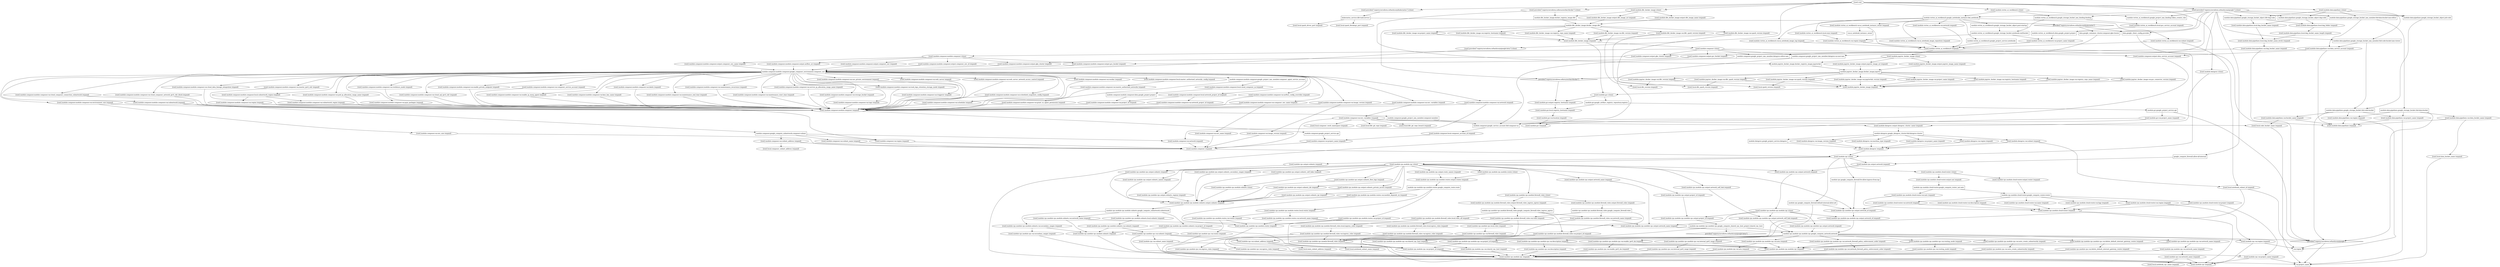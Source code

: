 digraph {
	compound = "true"
	newrank = "true"
	subgraph "root" {
		"[root] data.google_client_config.provider (expand)" [label = "data.google_client_config.provider", shape = "box"]
		"[root] data.google_container_cluster.composer-gke-cluster (expand)" [label = "data.google_container_cluster.composer-gke-cluster", shape = "box"]
		"[root] google_compute_firewall.allow-all-internal (expand)" [label = "google_compute_firewall.allow-all-internal", shape = "box"]
		"[root] kubernetes_service.dbt-task-service (expand)" [label = "kubernetes_service.dbt-task-service", shape = "box"]
		"[root] module.composer.google_compute_subnetwork.composer-subnet (expand)" [label = "module.composer.google_compute_subnetwork.composer-subnet", shape = "box"]
		"[root] module.composer.google_project_iam_member.composer-member (expand)" [label = "module.composer.google_project_iam_member.composer-member", shape = "box"]
		"[root] module.composer.google_project_iam_member.dataproc-editor-iam (expand)" [label = "module.composer.google_project_iam_member.dataproc-editor-iam", shape = "box"]
		"[root] module.composer.google_project_iam_member.dataproc-sa-user-iam (expand)" [label = "module.composer.google_project_iam_member.dataproc-sa-user-iam", shape = "box"]
		"[root] module.composer.google_project_service.api (expand)" [label = "module.composer.google_project_service.api", shape = "box"]
		"[root] module.composer.google_service_account.tbd-composer-sa (expand)" [label = "module.composer.google_service_account.tbd-composer-sa", shape = "box"]
		"[root] module.composer.module.composer.data.google_project.project (expand)" [label = "module.composer.module.composer.data.google_project.project", shape = "box"]
		"[root] module.composer.module.composer.google_composer_environment.composer_env (expand)" [label = "module.composer.module.composer.google_composer_environment.composer_env", shape = "box"]
		"[root] module.composer.module.composer.google_project_iam_member.composer_agent_service_account (expand)" [label = "module.composer.module.composer.google_project_iam_member.composer_agent_service_account", shape = "box"]
		"[root] module.data-pipelines.google_storage_bucket.tbd-code-bucket (expand)" [label = "module.data-pipelines.google_storage_bucket.tbd-code-bucket", shape = "box"]
		"[root] module.data-pipelines.google_storage_bucket.tbd-data-bucket (expand)" [label = "module.data-pipelines.google_storage_bucket.tbd-data-bucket", shape = "box"]
		"[root] module.data-pipelines.google_storage_bucket_iam_member.tbd-code-bucket-iam-viewer (expand)" [label = "module.data-pipelines.google_storage_bucket_iam_member.tbd-code-bucket-iam-viewer", shape = "box"]
		"[root] module.data-pipelines.google_storage_bucket_iam_member.tbd-data-bucket-iam-editor (expand)" [label = "module.data-pipelines.google_storage_bucket_iam_member.tbd-data-bucket-iam-editor", shape = "box"]
		"[root] module.data-pipelines.google_storage_bucket_object.dag-code (expand)" [label = "module.data-pipelines.google_storage_bucket_object.dag-code", shape = "box"]
		"[root] module.data-pipelines.google_storage_bucket_object.dbt-dag-code (expand)" [label = "module.data-pipelines.google_storage_bucket_object.dbt-dag-code", shape = "box"]
		"[root] module.data-pipelines.google_storage_bucket_object.job-code (expand)" [label = "module.data-pipelines.google_storage_bucket_object.job-code", shape = "box"]
		"[root] module.dataproc.google_dataproc_cluster.tbd-dataproc-cluster (expand)" [label = "module.dataproc.google_dataproc_cluster.tbd-dataproc-cluster", shape = "box"]
		"[root] module.dataproc.google_project_service.dataproc (expand)" [label = "module.dataproc.google_project_service.dataproc", shape = "box"]
		"[root] module.dbt_docker_image.docker_image.dbt (expand)" [label = "module.dbt_docker_image.docker_image.dbt", shape = "box"]
		"[root] module.dbt_docker_image.docker_registry_image.dbt (expand)" [label = "module.dbt_docker_image.docker_registry_image.dbt", shape = "box"]
		"[root] module.gcr.google_artifact_registry_repository.registry (expand)" [label = "module.gcr.google_artifact_registry_repository.registry", shape = "box"]
		"[root] module.gcr.google_project_service.api (expand)" [label = "module.gcr.google_project_service.api", shape = "box"]
		"[root] module.jupyter_docker_image.docker_image.jupyter (expand)" [label = "module.jupyter_docker_image.docker_image.jupyter", shape = "box"]
		"[root] module.jupyter_docker_image.docker_registry_image.jupyterlab (expand)" [label = "module.jupyter_docker_image.docker_registry_image.jupyterlab", shape = "box"]
		"[root] module.vertex_ai_workbench.data.google_project.project (expand)" [label = "module.vertex_ai_workbench.data.google_project.project", shape = "box"]
		"[root] module.vertex_ai_workbench.google_notebooks_instance.tbd_notebook (expand)" [label = "module.vertex_ai_workbench.google_notebooks_instance.tbd_notebook", shape = "box"]
		"[root] module.vertex_ai_workbench.google_project_iam_binding.token_creator_role (expand)" [label = "module.vertex_ai_workbench.google_project_iam_binding.token_creator_role", shape = "box"]
		"[root] module.vertex_ai_workbench.google_project_service.notebooks (expand)" [label = "module.vertex_ai_workbench.google_project_service.notebooks", shape = "box"]
		"[root] module.vertex_ai_workbench.google_storage_bucket.notebook-conf-bucket (expand)" [label = "module.vertex_ai_workbench.google_storage_bucket.notebook-conf-bucket", shape = "box"]
		"[root] module.vertex_ai_workbench.google_storage_bucket_iam_binding.binding (expand)" [label = "module.vertex_ai_workbench.google_storage_bucket_iam_binding.binding", shape = "box"]
		"[root] module.vertex_ai_workbench.google_storage_bucket_object.post-startup (expand)" [label = "module.vertex_ai_workbench.google_storage_bucket_object.post-startup", shape = "box"]
		"[root] module.vpc.google_compute_firewall.default-internal-allow-all (expand)" [label = "module.vpc.google_compute_firewall.default-internal-allow-all", shape = "box"]
		"[root] module.vpc.google_compute_firewall.fw-allow-ingress-from-iap (expand)" [label = "module.vpc.google_compute_firewall.fw-allow-ingress-from-iap", shape = "box"]
		"[root] module.vpc.module.cloud-router.google_compute_router.router (expand)" [label = "module.vpc.module.cloud-router.google_compute_router.router", shape = "box"]
		"[root] module.vpc.module.cloud-router.google_compute_router_nat.nats (expand)" [label = "module.vpc.module.cloud-router.google_compute_router_nat.nats", shape = "box"]
		"[root] module.vpc.module.vpc.module.firewall_rules.google_compute_firewall.rules (expand)" [label = "module.vpc.module.vpc.module.firewall_rules.google_compute_firewall.rules", shape = "box"]
		"[root] module.vpc.module.vpc.module.firewall_rules.google_compute_firewall.rules_ingress_egress (expand)" [label = "module.vpc.module.vpc.module.firewall_rules.google_compute_firewall.rules_ingress_egress", shape = "box"]
		"[root] module.vpc.module.vpc.module.routes.google_compute_route.route (expand)" [label = "module.vpc.module.vpc.module.routes.google_compute_route.route", shape = "box"]
		"[root] module.vpc.module.vpc.module.subnets.google_compute_subnetwork.subnetwork (expand)" [label = "module.vpc.module.vpc.module.subnets.google_compute_subnetwork.subnetwork", shape = "box"]
		"[root] module.vpc.module.vpc.module.vpc.google_compute_network.network (expand)" [label = "module.vpc.module.vpc.module.vpc.google_compute_network.network", shape = "box"]
		"[root] module.vpc.module.vpc.module.vpc.google_compute_shared_vpc_host_project.shared_vpc_host (expand)" [label = "module.vpc.module.vpc.module.vpc.google_compute_shared_vpc_host_project.shared_vpc_host", shape = "box"]
		"[root] provider[\"registry.terraform.io/hashicorp/google-beta\"]" [label = "provider[\"registry.terraform.io/hashicorp/google-beta\"]", shape = "diamond"]
		"[root] provider[\"registry.terraform.io/hashicorp/google\"]" [label = "provider[\"registry.terraform.io/hashicorp/google\"]", shape = "diamond"]
		"[root] provider[\"registry.terraform.io/hashicorp/kubernetes\"]" [label = "provider[\"registry.terraform.io/hashicorp/kubernetes\"]", shape = "diamond"]
		"[root] provider[\"registry.terraform.io/kreuzwerker/docker\"]" [label = "provider[\"registry.terraform.io/kreuzwerker/docker\"]", shape = "diamond"]
		"[root] var.ai_notebook_instance_owner" [label = "var.ai_notebook_instance_owner", shape = "note"]
		"[root] var.project_name" [label = "var.project_name", shape = "note"]
		"[root] var.region" [label = "var.region", shape = "note"]
		"[root] data.google_client_config.provider (expand)" -> "[root] provider[\"registry.terraform.io/hashicorp/google\"]"
		"[root] data.google_container_cluster.composer-gke-cluster (expand)" -> "[root] module.composer.output.gke_cluster (expand)"
		"[root] google_compute_firewall.allow-all-internal (expand)" -> "[root] module.vpc.output.network (expand)"
		"[root] kubernetes_service.dbt-task-service (expand)" -> "[root] local.spark_blockmgr_port (expand)"
		"[root] kubernetes_service.dbt-task-service (expand)" -> "[root] local.spark_driver_port (expand)"
		"[root] kubernetes_service.dbt-task-service (expand)" -> "[root] provider[\"registry.terraform.io/hashicorp/kubernetes\"]"
		"[root] local.code_bucket_name (expand)" -> "[root] var.project_name"
		"[root] local.data_bucket_name (expand)" -> "[root] var.project_name"
		"[root] local.notebook_subnet_id (expand)" -> "[root] local.notebook_subnet_name (expand)"
		"[root] local.notebook_subnet_id (expand)" -> "[root] var.region"
		"[root] module.composer (close)" -> "[root] module.composer.google_project_iam_member.dataproc-editor-iam (expand)"
		"[root] module.composer (close)" -> "[root] module.composer.google_project_iam_member.dataproc-sa-user-iam (expand)"
		"[root] module.composer (close)" -> "[root] module.composer.module.composer (close)"
		"[root] module.composer (close)" -> "[root] module.composer.output.data_service_account (expand)"
		"[root] module.composer (close)" -> "[root] module.composer.output.gcs_bucket (expand)"
		"[root] module.composer (close)" -> "[root] module.composer.output.gke_cluster (expand)"
		"[root] module.composer (expand)" -> "[root] module.vpc (close)"
		"[root] module.composer.google_compute_subnetwork.composer-subnet (expand)" -> "[root] module.composer.var.network (expand)"
		"[root] module.composer.google_compute_subnetwork.composer-subnet (expand)" -> "[root] module.composer.var.region (expand)"
		"[root] module.composer.google_compute_subnetwork.composer-subnet (expand)" -> "[root] module.composer.var.subnet_address (expand)"
		"[root] module.composer.google_compute_subnetwork.composer-subnet (expand)" -> "[root] module.composer.var.subnet_name (expand)"
		"[root] module.composer.google_project_iam_member.composer-member (expand)" -> "[root] module.composer.google_service_account.tbd-composer-sa (expand)"
		"[root] module.composer.google_project_iam_member.dataproc-editor-iam (expand)" -> "[root] module.composer.google_service_account.tbd-composer-sa (expand)"
		"[root] module.composer.google_project_iam_member.dataproc-sa-user-iam (expand)" -> "[root] module.composer.google_service_account.tbd-composer-sa (expand)"
		"[root] module.composer.google_project_service.api (expand)" -> "[root] module.composer.var.project_name (expand)"
		"[root] module.composer.google_service_account.tbd-composer-sa (expand)" -> "[root] module.composer.local.composer_account_id (expand)"
		"[root] module.composer.local.composer_account_id (expand)" -> "[root] module.composer.var.project_name (expand)"
		"[root] module.composer.module.composer (close)" -> "[root] module.composer.module.composer.output.airflow_uri (expand)"
		"[root] module.composer.module.composer (close)" -> "[root] module.composer.module.composer.output.composer_env (expand)"
		"[root] module.composer.module.composer (close)" -> "[root] module.composer.module.composer.output.composer_env_id (expand)"
		"[root] module.composer.module.composer (close)" -> "[root] module.composer.module.composer.output.composer_env_name (expand)"
		"[root] module.composer.module.composer (close)" -> "[root] module.composer.module.composer.output.gcs_bucket (expand)"
		"[root] module.composer.module.composer (close)" -> "[root] module.composer.module.composer.output.gke_cluster (expand)"
		"[root] module.composer.module.composer (expand)" -> "[root] module.composer.google_project_iam_member.composer-member (expand)"
		"[root] module.composer.module.composer (expand)" -> "[root] module.composer.google_project_service.api (expand)"
		"[root] module.composer.module.composer.data.google_project.project (expand)" -> "[root] module.composer.module.composer.var.project_id (expand)"
		"[root] module.composer.module.composer.google_composer_environment.composer_env (expand)" -> "[root] module.composer.module.composer.google_project_iam_member.composer_agent_service_account (expand)"
		"[root] module.composer.module.composer.google_composer_environment.composer_env (expand)" -> "[root] module.composer.module.composer.local.master_authorized_networks_config (expand)"
		"[root] module.composer.module.composer.google_composer_environment.composer_env (expand)" -> "[root] module.composer.module.composer.local.network_project_id (expand)"
		"[root] module.composer.module.composer.google_composer_environment.composer_env (expand)" -> "[root] module.composer.module.composer.local.subnetwork_region (expand)"
		"[root] module.composer.module.composer.google_composer_environment.composer_env (expand)" -> "[root] module.composer.module.composer.var.airflow_config_overrides (expand)"
		"[root] module.composer.module.composer.google_composer_environment.composer_env (expand)" -> "[root] module.composer.module.composer.var.cloud_composer_connection_subnetwork (expand)"
		"[root] module.composer.module.composer.google_composer_environment.composer_env (expand)" -> "[root] module.composer.module.composer.var.cloud_composer_network_ipv4_cidr_block (expand)"
		"[root] module.composer.module.composer.google_composer_environment.composer_env (expand)" -> "[root] module.composer.module.composer.var.cloud_data_lineage_integration (expand)"
		"[root] module.composer.module.composer.google_composer_environment.composer_env (expand)" -> "[root] module.composer.module.composer.var.cloud_sql_ipv4_cidr (expand)"
		"[root] module.composer.module.composer.google_composer_environment.composer_env (expand)" -> "[root] module.composer.module.composer.var.composer_env_name (expand)"
		"[root] module.composer.module.composer.google_composer_environment.composer_env (expand)" -> "[root] module.composer.module.composer.var.composer_service_account (expand)"
		"[root] module.composer.module.composer.google_composer_environment.composer_env (expand)" -> "[root] module.composer.module.composer.var.enable_ip_masq_agent (expand)"
		"[root] module.composer.module.composer.google_composer_environment.composer_env (expand)" -> "[root] module.composer.module.composer.var.enable_private_endpoint (expand)"
		"[root] module.composer.module.composer.google_composer_environment.composer_env (expand)" -> "[root] module.composer.module.composer.var.env_variables (expand)"
		"[root] module.composer.module.composer.google_composer_environment.composer_env (expand)" -> "[root] module.composer.module.composer.var.environment_size (expand)"
		"[root] module.composer.module.composer.google_composer_environment.composer_env (expand)" -> "[root] module.composer.module.composer.var.image_version (expand)"
		"[root] module.composer.module.composer.google_composer_environment.composer_env (expand)" -> "[root] module.composer.module.composer.var.kms_key_name (expand)"
		"[root] module.composer.module.composer.google_composer_environment.composer_env (expand)" -> "[root] module.composer.module.composer.var.labels (expand)"
		"[root] module.composer.module.composer.google_composer_environment.composer_env (expand)" -> "[root] module.composer.module.composer.var.maintenance_end_time (expand)"
		"[root] module.composer.module.composer.google_composer_environment.composer_env (expand)" -> "[root] module.composer.module.composer.var.maintenance_recurrence (expand)"
		"[root] module.composer.module.composer.google_composer_environment.composer_env (expand)" -> "[root] module.composer.module.composer.var.maintenance_start_time (expand)"
		"[root] module.composer.module.composer.google_composer_environment.composer_env (expand)" -> "[root] module.composer.module.composer.var.master_ipv4_cidr (expand)"
		"[root] module.composer.module.composer.google_composer_environment.composer_env (expand)" -> "[root] module.composer.module.composer.var.network (expand)"
		"[root] module.composer.module.composer.google_composer_environment.composer_env (expand)" -> "[root] module.composer.module.composer.var.pod_ip_allocation_range_name (expand)"
		"[root] module.composer.module.composer.google_composer_environment.composer_env (expand)" -> "[root] module.composer.module.composer.var.pypi_packages (expand)"
		"[root] module.composer.module.composer.google_composer_environment.composer_env (expand)" -> "[root] module.composer.module.composer.var.resilience_mode (expand)"
		"[root] module.composer.module.composer.google_composer_environment.composer_env (expand)" -> "[root] module.composer.module.composer.var.scheduled_snapshots_config (expand)"
		"[root] module.composer.module.composer.google_composer_environment.composer_env (expand)" -> "[root] module.composer.module.composer.var.scheduler (expand)"
		"[root] module.composer.module.composer.google_composer_environment.composer_env (expand)" -> "[root] module.composer.module.composer.var.service_ip_allocation_range_name (expand)"
		"[root] module.composer.module.composer.google_composer_environment.composer_env (expand)" -> "[root] module.composer.module.composer.var.storage_bucket (expand)"
		"[root] module.composer.module.composer.google_composer_environment.composer_env (expand)" -> "[root] module.composer.module.composer.var.subnetwork (expand)"
		"[root] module.composer.module.composer.google_composer_environment.composer_env (expand)" -> "[root] module.composer.module.composer.var.tags (expand)"
		"[root] module.composer.module.composer.google_composer_environment.composer_env (expand)" -> "[root] module.composer.module.composer.var.task_logs_retention_storage_mode (expand)"
		"[root] module.composer.module.composer.google_composer_environment.composer_env (expand)" -> "[root] module.composer.module.composer.var.triggerer (expand)"
		"[root] module.composer.module.composer.google_composer_environment.composer_env (expand)" -> "[root] module.composer.module.composer.var.use_private_environment (expand)"
		"[root] module.composer.module.composer.google_composer_environment.composer_env (expand)" -> "[root] module.composer.module.composer.var.web_server (expand)"
		"[root] module.composer.module.composer.google_composer_environment.composer_env (expand)" -> "[root] module.composer.module.composer.var.web_server_network_access_control (expand)"
		"[root] module.composer.module.composer.google_composer_environment.composer_env (expand)" -> "[root] module.composer.module.composer.var.worker (expand)"
		"[root] module.composer.module.composer.google_project_iam_member.composer_agent_service_account (expand)" -> "[root] module.composer.module.composer.local.cloud_composer_sa (expand)"
		"[root] module.composer.module.composer.google_project_iam_member.composer_agent_service_account (expand)" -> "[root] module.composer.module.composer.var.grant_sa_agent_permission (expand)"
		"[root] module.composer.module.composer.local.cloud_composer_sa (expand)" -> "[root] module.composer.module.composer.data.google_project.project (expand)"
		"[root] module.composer.module.composer.local.master_authorized_networks_config (expand)" -> "[root] module.composer.module.composer.var.master_authorized_networks (expand)"
		"[root] module.composer.module.composer.local.network_project_id (expand)" -> "[root] module.composer.module.composer.var.network_project_id (expand)"
		"[root] module.composer.module.composer.local.network_project_id (expand)" -> "[root] module.composer.module.composer.var.project_id (expand)"
		"[root] module.composer.module.composer.local.subnetwork_region (expand)" -> "[root] module.composer.module.composer.var.region (expand)"
		"[root] module.composer.module.composer.local.subnetwork_region (expand)" -> "[root] module.composer.module.composer.var.subnetwork_region (expand)"
		"[root] module.composer.module.composer.output.airflow_uri (expand)" -> "[root] module.composer.module.composer.google_composer_environment.composer_env (expand)"
		"[root] module.composer.module.composer.output.composer_env (expand)" -> "[root] module.composer.module.composer.google_composer_environment.composer_env (expand)"
		"[root] module.composer.module.composer.output.composer_env_id (expand)" -> "[root] module.composer.module.composer.google_composer_environment.composer_env (expand)"
		"[root] module.composer.module.composer.output.composer_env_name (expand)" -> "[root] module.composer.module.composer.google_composer_environment.composer_env (expand)"
		"[root] module.composer.module.composer.output.gcs_bucket (expand)" -> "[root] module.composer.module.composer.google_composer_environment.composer_env (expand)"
		"[root] module.composer.module.composer.output.gke_cluster (expand)" -> "[root] module.composer.module.composer.google_composer_environment.composer_env (expand)"
		"[root] module.composer.module.composer.var.airflow_config_overrides (expand)" -> "[root] module.composer.module.composer (expand)"
		"[root] module.composer.module.composer.var.cloud_composer_connection_subnetwork (expand)" -> "[root] module.composer.module.composer (expand)"
		"[root] module.composer.module.composer.var.cloud_composer_network_ipv4_cidr_block (expand)" -> "[root] module.composer.module.composer (expand)"
		"[root] module.composer.module.composer.var.cloud_data_lineage_integration (expand)" -> "[root] module.composer.module.composer (expand)"
		"[root] module.composer.module.composer.var.cloud_sql_ipv4_cidr (expand)" -> "[root] module.composer.module.composer (expand)"
		"[root] module.composer.module.composer.var.composer_env_name (expand)" -> "[root] module.composer.module.composer (expand)"
		"[root] module.composer.module.composer.var.composer_env_name (expand)" -> "[root] module.composer.var.env_name (expand)"
		"[root] module.composer.module.composer.var.composer_service_account (expand)" -> "[root] module.composer.module.composer (expand)"
		"[root] module.composer.module.composer.var.enable_ip_masq_agent (expand)" -> "[root] module.composer.module.composer (expand)"
		"[root] module.composer.module.composer.var.enable_private_endpoint (expand)" -> "[root] module.composer.module.composer (expand)"
		"[root] module.composer.module.composer.var.env_variables (expand)" -> "[root] module.composer.module.composer (expand)"
		"[root] module.composer.module.composer.var.env_variables (expand)" -> "[root] module.composer.var.env_variables (expand)"
		"[root] module.composer.module.composer.var.environment_size (expand)" -> "[root] module.composer.module.composer (expand)"
		"[root] module.composer.module.composer.var.environment_size (expand)" -> "[root] module.composer.var.env_size (expand)"
		"[root] module.composer.module.composer.var.grant_sa_agent_permission (expand)" -> "[root] module.composer.module.composer (expand)"
		"[root] module.composer.module.composer.var.image_version (expand)" -> "[root] module.composer.module.composer (expand)"
		"[root] module.composer.module.composer.var.image_version (expand)" -> "[root] module.composer.var.image_version (expand)"
		"[root] module.composer.module.composer.var.kms_key_name (expand)" -> "[root] module.composer.module.composer (expand)"
		"[root] module.composer.module.composer.var.labels (expand)" -> "[root] module.composer.module.composer (expand)"
		"[root] module.composer.module.composer.var.maintenance_end_time (expand)" -> "[root] module.composer.module.composer (expand)"
		"[root] module.composer.module.composer.var.maintenance_recurrence (expand)" -> "[root] module.composer.module.composer (expand)"
		"[root] module.composer.module.composer.var.maintenance_start_time (expand)" -> "[root] module.composer.module.composer (expand)"
		"[root] module.composer.module.composer.var.master_authorized_networks (expand)" -> "[root] module.composer.module.composer (expand)"
		"[root] module.composer.module.composer.var.master_ipv4_cidr (expand)" -> "[root] module.composer.module.composer (expand)"
		"[root] module.composer.module.composer.var.network (expand)" -> "[root] module.composer.module.composer (expand)"
		"[root] module.composer.module.composer.var.network (expand)" -> "[root] module.composer.var.network (expand)"
		"[root] module.composer.module.composer.var.network_project_id (expand)" -> "[root] module.composer.module.composer (expand)"
		"[root] module.composer.module.composer.var.pod_ip_allocation_range_name (expand)" -> "[root] module.composer.module.composer (expand)"
		"[root] module.composer.module.composer.var.project_id (expand)" -> "[root] module.composer.module.composer (expand)"
		"[root] module.composer.module.composer.var.pypi_packages (expand)" -> "[root] module.composer.module.composer (expand)"
		"[root] module.composer.module.composer.var.region (expand)" -> "[root] module.composer.module.composer (expand)"
		"[root] module.composer.module.composer.var.region (expand)" -> "[root] module.composer.var.region (expand)"
		"[root] module.composer.module.composer.var.resilience_mode (expand)" -> "[root] module.composer.module.composer (expand)"
		"[root] module.composer.module.composer.var.scheduled_snapshots_config (expand)" -> "[root] module.composer.module.composer (expand)"
		"[root] module.composer.module.composer.var.scheduler (expand)" -> "[root] module.composer.module.composer (expand)"
		"[root] module.composer.module.composer.var.service_ip_allocation_range_name (expand)" -> "[root] module.composer.module.composer (expand)"
		"[root] module.composer.module.composer.var.storage_bucket (expand)" -> "[root] module.composer.module.composer (expand)"
		"[root] module.composer.module.composer.var.subnetwork (expand)" -> "[root] module.composer.google_compute_subnetwork.composer-subnet (expand)"
		"[root] module.composer.module.composer.var.subnetwork (expand)" -> "[root] module.composer.module.composer (expand)"
		"[root] module.composer.module.composer.var.subnetwork_region (expand)" -> "[root] module.composer.module.composer (expand)"
		"[root] module.composer.module.composer.var.tags (expand)" -> "[root] module.composer.module.composer (expand)"
		"[root] module.composer.module.composer.var.task_logs_retention_storage_mode (expand)" -> "[root] module.composer.module.composer (expand)"
		"[root] module.composer.module.composer.var.triggerer (expand)" -> "[root] module.composer.module.composer (expand)"
		"[root] module.composer.module.composer.var.use_private_environment (expand)" -> "[root] module.composer.module.composer (expand)"
		"[root] module.composer.module.composer.var.web_server (expand)" -> "[root] module.composer.module.composer (expand)"
		"[root] module.composer.module.composer.var.web_server_network_access_control (expand)" -> "[root] module.composer.module.composer (expand)"
		"[root] module.composer.module.composer.var.worker (expand)" -> "[root] module.composer.module.composer (expand)"
		"[root] module.composer.output.data_service_account (expand)" -> "[root] module.composer.google_service_account.tbd-composer-sa (expand)"
		"[root] module.composer.output.gcs_bucket (expand)" -> "[root] module.composer.module.composer.output.gcs_bucket (expand)"
		"[root] module.composer.output.gke_cluster (expand)" -> "[root] module.composer.module.composer.output.gke_cluster (expand)"
		"[root] module.composer.var.env_name (expand)" -> "[root] module.composer (expand)"
		"[root] module.composer.var.env_size (expand)" -> "[root] module.composer (expand)"
		"[root] module.composer.var.env_variables (expand)" -> "[root] local.code_bucket_name (expand)"
		"[root] module.composer.var.env_variables (expand)" -> "[root] local.composer_work_namespace (expand)"
		"[root] module.composer.var.env_variables (expand)" -> "[root] local.dbt_git_repo (expand)"
		"[root] module.composer.var.env_variables (expand)" -> "[root] local.dbt_git_repo_branch (expand)"
		"[root] module.composer.var.env_variables (expand)" -> "[root] module.composer (expand)"
		"[root] module.composer.var.env_variables (expand)" -> "[root] module.dataproc.output.dataproc_cluster_name (expand)"
		"[root] module.composer.var.image_version (expand)" -> "[root] module.composer (expand)"
		"[root] module.composer.var.network (expand)" -> "[root] module.composer (expand)"
		"[root] module.composer.var.project_name (expand)" -> "[root] module.composer (expand)"
		"[root] module.composer.var.region (expand)" -> "[root] module.composer (expand)"
		"[root] module.composer.var.subnet_address (expand)" -> "[root] local.composer_subnet_address (expand)"
		"[root] module.composer.var.subnet_address (expand)" -> "[root] module.composer (expand)"
		"[root] module.composer.var.subnet_name (expand)" -> "[root] module.composer (expand)"
		"[root] module.data-pipelines (close)" -> "[root] module.data-pipelines.google_storage_bucket_iam_member.tbd-code-bucket-iam-viewer (expand)"
		"[root] module.data-pipelines (close)" -> "[root] module.data-pipelines.google_storage_bucket_iam_member.tbd-data-bucket-iam-editor (expand)"
		"[root] module.data-pipelines (close)" -> "[root] module.data-pipelines.google_storage_bucket_object.dag-code (expand)"
		"[root] module.data-pipelines (close)" -> "[root] module.data-pipelines.google_storage_bucket_object.dbt-dag-code (expand)"
		"[root] module.data-pipelines (close)" -> "[root] module.data-pipelines.google_storage_bucket_object.job-code (expand)"
		"[root] module.data-pipelines.google_storage_bucket.tbd-code-bucket (expand)" -> "[root] module.data-pipelines.var.bucket_name (expand)"
		"[root] module.data-pipelines.google_storage_bucket.tbd-code-bucket (expand)" -> "[root] module.data-pipelines.var.project_name (expand)"
		"[root] module.data-pipelines.google_storage_bucket.tbd-code-bucket (expand)" -> "[root] module.data-pipelines.var.region (expand)"
		"[root] module.data-pipelines.google_storage_bucket.tbd-code-bucket (expand)" -> "[root] provider[\"registry.terraform.io/hashicorp/google\"]"
		"[root] module.data-pipelines.google_storage_bucket.tbd-data-bucket (expand)" -> "[root] module.data-pipelines.var.data_bucket_name (expand)"
		"[root] module.data-pipelines.google_storage_bucket.tbd-data-bucket (expand)" -> "[root] module.data-pipelines.var.project_name (expand)"
		"[root] module.data-pipelines.google_storage_bucket.tbd-data-bucket (expand)" -> "[root] module.data-pipelines.var.region (expand)"
		"[root] module.data-pipelines.google_storage_bucket.tbd-data-bucket (expand)" -> "[root] provider[\"registry.terraform.io/hashicorp/google\"]"
		"[root] module.data-pipelines.google_storage_bucket_iam_member.tbd-code-bucket-iam-viewer (expand)" -> "[root] module.data-pipelines.google_storage_bucket.tbd-code-bucket (expand)"
		"[root] module.data-pipelines.google_storage_bucket_iam_member.tbd-code-bucket-iam-viewer (expand)" -> "[root] module.data-pipelines.var.data_service_account (expand)"
		"[root] module.data-pipelines.google_storage_bucket_iam_member.tbd-data-bucket-iam-editor (expand)" -> "[root] module.data-pipelines.google_storage_bucket.tbd-data-bucket (expand)"
		"[root] module.data-pipelines.google_storage_bucket_iam_member.tbd-data-bucket-iam-editor (expand)" -> "[root] module.data-pipelines.var.data_service_account (expand)"
		"[root] module.data-pipelines.google_storage_bucket_object.dag-code (expand)" -> "[root] module.data-pipelines.local.dag_bucket_name (expand)"
		"[root] module.data-pipelines.google_storage_bucket_object.dag-code (expand)" -> "[root] module.data-pipelines.local.dag_folder (expand)"
		"[root] module.data-pipelines.google_storage_bucket_object.dbt-dag-code (expand)" -> "[root] module.data-pipelines.local.dag_bucket_name (expand)"
		"[root] module.data-pipelines.google_storage_bucket_object.dbt-dag-code (expand)" -> "[root] module.data-pipelines.local.dag_folder (expand)"
		"[root] module.data-pipelines.google_storage_bucket_object.job-code (expand)" -> "[root] module.data-pipelines.google_storage_bucket.tbd-code-bucket (expand)"
		"[root] module.data-pipelines.local.dag_bucket_name (expand)" -> "[root] module.data-pipelines.local.dag_bucket_name_levels (expand)"
		"[root] module.data-pipelines.local.dag_bucket_name_length (expand)" -> "[root] module.data-pipelines.local.dag_bucket_name_levels (expand)"
		"[root] module.data-pipelines.local.dag_bucket_name_levels (expand)" -> "[root] module.data-pipelines.var.dag_bucket_name (expand)"
		"[root] module.data-pipelines.local.dag_folder (expand)" -> "[root] module.data-pipelines.local.dag_bucket_name_length (expand)"
		"[root] module.data-pipelines.var.bucket_name (expand)" -> "[root] local.code_bucket_name (expand)"
		"[root] module.data-pipelines.var.bucket_name (expand)" -> "[root] module.data-pipelines (expand)"
		"[root] module.data-pipelines.var.dag_bucket_name (expand)" -> "[root] module.composer.output.gcs_bucket (expand)"
		"[root] module.data-pipelines.var.dag_bucket_name (expand)" -> "[root] module.data-pipelines (expand)"
		"[root] module.data-pipelines.var.data_bucket_name (expand)" -> "[root] local.data_bucket_name (expand)"
		"[root] module.data-pipelines.var.data_bucket_name (expand)" -> "[root] module.data-pipelines (expand)"
		"[root] module.data-pipelines.var.data_service_account (expand)" -> "[root] module.composer.output.data_service_account (expand)"
		"[root] module.data-pipelines.var.data_service_account (expand)" -> "[root] module.data-pipelines (expand)"
		"[root] module.data-pipelines.var.project_name (expand)" -> "[root] module.data-pipelines (expand)"
		"[root] module.data-pipelines.var.project_name (expand)" -> "[root] var.project_name"
		"[root] module.data-pipelines.var.region (expand)" -> "[root] module.data-pipelines (expand)"
		"[root] module.data-pipelines.var.region (expand)" -> "[root] var.region"
		"[root] module.dataproc (close)" -> "[root] module.dataproc.output.dataproc_cluster_name (expand)"
		"[root] module.dataproc (expand)" -> "[root] module.vpc (close)"
		"[root] module.dataproc.google_dataproc_cluster.tbd-dataproc-cluster (expand)" -> "[root] module.dataproc.google_project_service.dataproc (expand)"
		"[root] module.dataproc.google_dataproc_cluster.tbd-dataproc-cluster (expand)" -> "[root] module.dataproc.var.image_version (expand)"
		"[root] module.dataproc.google_dataproc_cluster.tbd-dataproc-cluster (expand)" -> "[root] module.dataproc.var.machine_type (expand)"
		"[root] module.dataproc.google_dataproc_cluster.tbd-dataproc-cluster (expand)" -> "[root] module.dataproc.var.project_name (expand)"
		"[root] module.dataproc.google_dataproc_cluster.tbd-dataproc-cluster (expand)" -> "[root] module.dataproc.var.region (expand)"
		"[root] module.dataproc.google_dataproc_cluster.tbd-dataproc-cluster (expand)" -> "[root] module.dataproc.var.subnet (expand)"
		"[root] module.dataproc.google_project_service.dataproc (expand)" -> "[root] module.dataproc (expand)"
		"[root] module.dataproc.output.dataproc_cluster_name (expand)" -> "[root] module.dataproc.google_dataproc_cluster.tbd-dataproc-cluster (expand)"
		"[root] module.dataproc.var.image_version (expand)" -> "[root] module.dataproc (expand)"
		"[root] module.dataproc.var.machine_type (expand)" -> "[root] module.dataproc (expand)"
		"[root] module.dataproc.var.project_name (expand)" -> "[root] module.dataproc (expand)"
		"[root] module.dataproc.var.region (expand)" -> "[root] module.dataproc (expand)"
		"[root] module.dataproc.var.subnet (expand)" -> "[root] local.notebook_subnet_id (expand)"
		"[root] module.dataproc.var.subnet (expand)" -> "[root] module.dataproc (expand)"
		"[root] module.dbt_docker_image (close)" -> "[root] module.dbt_docker_image.docker_registry_image.dbt (expand)"
		"[root] module.dbt_docker_image (close)" -> "[root] module.dbt_docker_image.output.dbt_image_name (expand)"
		"[root] module.dbt_docker_image (close)" -> "[root] module.dbt_docker_image.output.dbt_image_uri (expand)"
		"[root] module.dbt_docker_image (expand)" -> "[root] module.composer (close)"
		"[root] module.dbt_docker_image (expand)" -> "[root] module.gcr (close)"
		"[root] module.dbt_docker_image.docker_image.dbt (expand)" -> "[root] module.dbt_docker_image.var.dbt_spark_version (expand)"
		"[root] module.dbt_docker_image.docker_image.dbt (expand)" -> "[root] module.dbt_docker_image.var.dbt_version (expand)"
		"[root] module.dbt_docker_image.docker_image.dbt (expand)" -> "[root] module.dbt_docker_image.var.project_name (expand)"
		"[root] module.dbt_docker_image.docker_image.dbt (expand)" -> "[root] module.dbt_docker_image.var.registry_hostname (expand)"
		"[root] module.dbt_docker_image.docker_image.dbt (expand)" -> "[root] module.dbt_docker_image.var.registry_repo_name (expand)"
		"[root] module.dbt_docker_image.docker_image.dbt (expand)" -> "[root] module.dbt_docker_image.var.spark_version (expand)"
		"[root] module.dbt_docker_image.docker_image.dbt (expand)" -> "[root] provider[\"registry.terraform.io/kreuzwerker/docker\"]"
		"[root] module.dbt_docker_image.docker_registry_image.dbt (expand)" -> "[root] module.dbt_docker_image.docker_image.dbt (expand)"
		"[root] module.dbt_docker_image.output.dbt_image_name (expand)" -> "[root] module.dbt_docker_image.docker_image.dbt (expand)"
		"[root] module.dbt_docker_image.output.dbt_image_uri (expand)" -> "[root] module.dbt_docker_image.docker_image.dbt (expand)"
		"[root] module.dbt_docker_image.var.dbt_spark_version (expand)" -> "[root] local.dbt_spark_version (expand)"
		"[root] module.dbt_docker_image.var.dbt_spark_version (expand)" -> "[root] module.dbt_docker_image (expand)"
		"[root] module.dbt_docker_image.var.dbt_version (expand)" -> "[root] local.dbt_version (expand)"
		"[root] module.dbt_docker_image.var.dbt_version (expand)" -> "[root] module.dbt_docker_image (expand)"
		"[root] module.dbt_docker_image.var.project_name (expand)" -> "[root] module.dbt_docker_image (expand)"
		"[root] module.dbt_docker_image.var.registry_hostname (expand)" -> "[root] module.dbt_docker_image (expand)"
		"[root] module.dbt_docker_image.var.registry_repo_name (expand)" -> "[root] module.dbt_docker_image (expand)"
		"[root] module.dbt_docker_image.var.spark_version (expand)" -> "[root] local.spark_version (expand)"
		"[root] module.dbt_docker_image.var.spark_version (expand)" -> "[root] module.dbt_docker_image (expand)"
		"[root] module.gcr (close)" -> "[root] module.gcr.google_artifact_registry_repository.registry (expand)"
		"[root] module.gcr (close)" -> "[root] module.gcr.output.registry_hostname (expand)"
		"[root] module.gcr.google_artifact_registry_repository.registry (expand)" -> "[root] module.gcr.google_project_service.api (expand)"
		"[root] module.gcr.google_artifact_registry_repository.registry (expand)" -> "[root] module.gcr.local.registry_hostname (expand)"
		"[root] module.gcr.google_project_service.api (expand)" -> "[root] module.gcr.var.project_name (expand)"
		"[root] module.gcr.google_project_service.api (expand)" -> "[root] provider[\"registry.terraform.io/hashicorp/google\"]"
		"[root] module.gcr.local.registry_hostname (expand)" -> "[root] module.gcr.var.location (expand)"
		"[root] module.gcr.output.registry_hostname (expand)" -> "[root] module.gcr.local.registry_hostname (expand)"
		"[root] module.gcr.var.location (expand)" -> "[root] module.gcr (expand)"
		"[root] module.gcr.var.project_name (expand)" -> "[root] module.gcr (expand)"
		"[root] module.gcr.var.project_name (expand)" -> "[root] var.project_name"
		"[root] module.jupyter_docker_image (close)" -> "[root] module.jupyter_docker_image.docker_registry_image.jupyterlab (expand)"
		"[root] module.jupyter_docker_image (close)" -> "[root] module.jupyter_docker_image.output.jupyter_image_name (expand)"
		"[root] module.jupyter_docker_image (close)" -> "[root] module.jupyter_docker_image.output.jupyter_image_uri (expand)"
		"[root] module.jupyter_docker_image (expand)" -> "[root] module.gcr (close)"
		"[root] module.jupyter_docker_image.docker_image.jupyter (expand)" -> "[root] module.jupyter_docker_image.var.dbt_spark_version (expand)"
		"[root] module.jupyter_docker_image.docker_image.jupyter (expand)" -> "[root] module.jupyter_docker_image.var.dbt_version (expand)"
		"[root] module.jupyter_docker_image.docker_image.jupyter (expand)" -> "[root] module.jupyter_docker_image.var.gcs_connector_version (expand)"
		"[root] module.jupyter_docker_image.docker_image.jupyter (expand)" -> "[root] module.jupyter_docker_image.var.jupyterlab_version (expand)"
		"[root] module.jupyter_docker_image.docker_image.jupyter (expand)" -> "[root] module.jupyter_docker_image.var.project_name (expand)"
		"[root] module.jupyter_docker_image.docker_image.jupyter (expand)" -> "[root] module.jupyter_docker_image.var.registry_hostname (expand)"
		"[root] module.jupyter_docker_image.docker_image.jupyter (expand)" -> "[root] module.jupyter_docker_image.var.registry_repo_name (expand)"
		"[root] module.jupyter_docker_image.docker_image.jupyter (expand)" -> "[root] module.jupyter_docker_image.var.spark_version (expand)"
		"[root] module.jupyter_docker_image.docker_image.jupyter (expand)" -> "[root] provider[\"registry.terraform.io/kreuzwerker/docker\"]"
		"[root] module.jupyter_docker_image.docker_registry_image.jupyterlab (expand)" -> "[root] module.jupyter_docker_image.docker_image.jupyter (expand)"
		"[root] module.jupyter_docker_image.output.jupyter_image_name (expand)" -> "[root] module.jupyter_docker_image.docker_image.jupyter (expand)"
		"[root] module.jupyter_docker_image.output.jupyter_image_uri (expand)" -> "[root] module.jupyter_docker_image.docker_image.jupyter (expand)"
		"[root] module.jupyter_docker_image.var.dbt_spark_version (expand)" -> "[root] local.dbt_spark_version (expand)"
		"[root] module.jupyter_docker_image.var.dbt_spark_version (expand)" -> "[root] module.jupyter_docker_image (expand)"
		"[root] module.jupyter_docker_image.var.dbt_version (expand)" -> "[root] local.dbt_version (expand)"
		"[root] module.jupyter_docker_image.var.dbt_version (expand)" -> "[root] module.jupyter_docker_image (expand)"
		"[root] module.jupyter_docker_image.var.gcs_connector_version (expand)" -> "[root] module.jupyter_docker_image (expand)"
		"[root] module.jupyter_docker_image.var.jupyterlab_version (expand)" -> "[root] module.jupyter_docker_image (expand)"
		"[root] module.jupyter_docker_image.var.project_name (expand)" -> "[root] module.jupyter_docker_image (expand)"
		"[root] module.jupyter_docker_image.var.registry_hostname (expand)" -> "[root] module.jupyter_docker_image (expand)"
		"[root] module.jupyter_docker_image.var.registry_repo_name (expand)" -> "[root] module.jupyter_docker_image (expand)"
		"[root] module.jupyter_docker_image.var.spark_version (expand)" -> "[root] local.spark_version (expand)"
		"[root] module.jupyter_docker_image.var.spark_version (expand)" -> "[root] module.jupyter_docker_image (expand)"
		"[root] module.vertex_ai_workbench (close)" -> "[root] module.vertex_ai_workbench.google_notebooks_instance.tbd_notebook (expand)"
		"[root] module.vertex_ai_workbench (close)" -> "[root] module.vertex_ai_workbench.google_project_iam_binding.token_creator_role (expand)"
		"[root] module.vertex_ai_workbench (close)" -> "[root] module.vertex_ai_workbench.google_storage_bucket_iam_binding.binding (expand)"
		"[root] module.vertex_ai_workbench (expand)" -> "[root] module.jupyter_docker_image (close)"
		"[root] module.vertex_ai_workbench (expand)" -> "[root] module.vpc (close)"
		"[root] module.vertex_ai_workbench.data.google_project.project (expand)" -> "[root] module.vertex_ai_workbench.var.project_name (expand)"
		"[root] module.vertex_ai_workbench.google_notebooks_instance.tbd_notebook (expand)" -> "[root] module.vertex_ai_workbench.google_project_service.notebooks (expand)"
		"[root] module.vertex_ai_workbench.google_notebooks_instance.tbd_notebook (expand)" -> "[root] module.vertex_ai_workbench.google_storage_bucket_object.post-startup (expand)"
		"[root] module.vertex_ai_workbench.google_notebooks_instance.tbd_notebook (expand)" -> "[root] module.vertex_ai_workbench.local.zone (expand)"
		"[root] module.vertex_ai_workbench.google_notebooks_instance.tbd_notebook (expand)" -> "[root] module.vertex_ai_workbench.var.ai_notebook_image_repository (expand)"
		"[root] module.vertex_ai_workbench.google_notebooks_instance.tbd_notebook (expand)" -> "[root] module.vertex_ai_workbench.var.ai_notebook_image_tag (expand)"
		"[root] module.vertex_ai_workbench.google_notebooks_instance.tbd_notebook (expand)" -> "[root] module.vertex_ai_workbench.var.ai_notebook_instance_owner (expand)"
		"[root] module.vertex_ai_workbench.google_notebooks_instance.tbd_notebook (expand)" -> "[root] module.vertex_ai_workbench.var.network (expand)"
		"[root] module.vertex_ai_workbench.google_notebooks_instance.tbd_notebook (expand)" -> "[root] module.vertex_ai_workbench.var.subnet (expand)"
		"[root] module.vertex_ai_workbench.google_project_iam_binding.token_creator_role (expand)" -> "[root] module.vertex_ai_workbench.local.gce_service_account (expand)"
		"[root] module.vertex_ai_workbench.google_project_service.notebooks (expand)" -> "[root] module.vertex_ai_workbench (expand)"
		"[root] module.vertex_ai_workbench.google_storage_bucket.notebook-conf-bucket (expand)" -> "[root] module.vertex_ai_workbench.var.project_name (expand)"
		"[root] module.vertex_ai_workbench.google_storage_bucket.notebook-conf-bucket (expand)" -> "[root] module.vertex_ai_workbench.var.region (expand)"
		"[root] module.vertex_ai_workbench.google_storage_bucket_iam_binding.binding (expand)" -> "[root] module.vertex_ai_workbench.google_storage_bucket.notebook-conf-bucket (expand)"
		"[root] module.vertex_ai_workbench.google_storage_bucket_iam_binding.binding (expand)" -> "[root] module.vertex_ai_workbench.local.gce_service_account (expand)"
		"[root] module.vertex_ai_workbench.google_storage_bucket_object.post-startup (expand)" -> "[root] module.vertex_ai_workbench.google_storage_bucket.notebook-conf-bucket (expand)"
		"[root] module.vertex_ai_workbench.local.gce_service_account (expand)" -> "[root] module.vertex_ai_workbench.data.google_project.project (expand)"
		"[root] module.vertex_ai_workbench.local.zone (expand)" -> "[root] module.vertex_ai_workbench.var.region (expand)"
		"[root] module.vertex_ai_workbench.var.ai_notebook_image_repository (expand)" -> "[root] module.vertex_ai_workbench (expand)"
		"[root] module.vertex_ai_workbench.var.ai_notebook_image_tag (expand)" -> "[root] module.vertex_ai_workbench (expand)"
		"[root] module.vertex_ai_workbench.var.ai_notebook_instance_owner (expand)" -> "[root] module.vertex_ai_workbench (expand)"
		"[root] module.vertex_ai_workbench.var.ai_notebook_instance_owner (expand)" -> "[root] var.ai_notebook_instance_owner"
		"[root] module.vertex_ai_workbench.var.network (expand)" -> "[root] module.vertex_ai_workbench (expand)"
		"[root] module.vertex_ai_workbench.var.project_name (expand)" -> "[root] module.vertex_ai_workbench (expand)"
		"[root] module.vertex_ai_workbench.var.region (expand)" -> "[root] module.vertex_ai_workbench (expand)"
		"[root] module.vertex_ai_workbench.var.subnet (expand)" -> "[root] local.notebook_subnet_id (expand)"
		"[root] module.vertex_ai_workbench.var.subnet (expand)" -> "[root] module.vertex_ai_workbench (expand)"
		"[root] module.vpc (close)" -> "[root] module.vpc.google_compute_firewall.default-internal-allow-all (expand)"
		"[root] module.vpc (close)" -> "[root] module.vpc.google_compute_firewall.fw-allow-ingress-from-iap (expand)"
		"[root] module.vpc (close)" -> "[root] module.vpc.module.cloud-router (close)"
		"[root] module.vpc (close)" -> "[root] module.vpc.module.vpc (close)"
		"[root] module.vpc (close)" -> "[root] module.vpc.output.network (expand)"
		"[root] module.vpc (close)" -> "[root] module.vpc.output.subnets (expand)"
		"[root] module.vpc.google_compute_firewall.default-internal-allow-all (expand)" -> "[root] module.vpc.module.vpc.output.network_id (expand)"
		"[root] module.vpc.google_compute_firewall.default-internal-allow-all (expand)" -> "[root] module.vpc.var.subnet_address (expand)"
		"[root] module.vpc.google_compute_firewall.fw-allow-ingress-from-iap (expand)" -> "[root] module.vpc.module.vpc.output.network_id (expand)"
		"[root] module.vpc.module.cloud-router (close)" -> "[root] module.vpc.module.cloud-router.output.nat (expand)"
		"[root] module.vpc.module.cloud-router (close)" -> "[root] module.vpc.module.cloud-router.output.router (expand)"
		"[root] module.vpc.module.cloud-router (expand)" -> "[root] module.vpc (expand)"
		"[root] module.vpc.module.cloud-router.google_compute_router.router (expand)" -> "[root] module.vpc.module.cloud-router.var.bgp (expand)"
		"[root] module.vpc.module.cloud-router.google_compute_router.router (expand)" -> "[root] module.vpc.module.cloud-router.var.description (expand)"
		"[root] module.vpc.module.cloud-router.google_compute_router.router (expand)" -> "[root] module.vpc.module.cloud-router.var.name (expand)"
		"[root] module.vpc.module.cloud-router.google_compute_router.router (expand)" -> "[root] module.vpc.module.cloud-router.var.network (expand)"
		"[root] module.vpc.module.cloud-router.google_compute_router.router (expand)" -> "[root] module.vpc.module.cloud-router.var.project (expand)"
		"[root] module.vpc.module.cloud-router.google_compute_router.router (expand)" -> "[root] module.vpc.module.cloud-router.var.region (expand)"
		"[root] module.vpc.module.cloud-router.google_compute_router_nat.nats (expand)" -> "[root] module.vpc.module.cloud-router.google_compute_router.router (expand)"
		"[root] module.vpc.module.cloud-router.google_compute_router_nat.nats (expand)" -> "[root] module.vpc.module.cloud-router.var.nats (expand)"
		"[root] module.vpc.module.cloud-router.output.nat (expand)" -> "[root] module.vpc.module.cloud-router.google_compute_router_nat.nats (expand)"
		"[root] module.vpc.module.cloud-router.output.router (expand)" -> "[root] module.vpc.module.cloud-router.google_compute_router.router (expand)"
		"[root] module.vpc.module.cloud-router.var.bgp (expand)" -> "[root] module.vpc.module.cloud-router (expand)"
		"[root] module.vpc.module.cloud-router.var.description (expand)" -> "[root] module.vpc.module.cloud-router (expand)"
		"[root] module.vpc.module.cloud-router.var.name (expand)" -> "[root] module.vpc.module.cloud-router (expand)"
		"[root] module.vpc.module.cloud-router.var.nats (expand)" -> "[root] module.vpc.module.cloud-router (expand)"
		"[root] module.vpc.module.cloud-router.var.network (expand)" -> "[root] module.vpc.module.cloud-router (expand)"
		"[root] module.vpc.module.cloud-router.var.network (expand)" -> "[root] module.vpc.module.vpc.output.network_id (expand)"
		"[root] module.vpc.module.cloud-router.var.project (expand)" -> "[root] module.vpc.module.cloud-router (expand)"
		"[root] module.vpc.module.cloud-router.var.project (expand)" -> "[root] module.vpc.var.project_name (expand)"
		"[root] module.vpc.module.cloud-router.var.region (expand)" -> "[root] module.vpc.module.cloud-router (expand)"
		"[root] module.vpc.module.cloud-router.var.region (expand)" -> "[root] module.vpc.var.region (expand)"
		"[root] module.vpc.module.vpc (close)" -> "[root] module.vpc.module.vpc.module.firewall_rules (close)"
		"[root] module.vpc.module.vpc (close)" -> "[root] module.vpc.module.vpc.module.routes (close)"
		"[root] module.vpc.module.vpc (close)" -> "[root] module.vpc.module.vpc.module.subnets (close)"
		"[root] module.vpc.module.vpc (close)" -> "[root] module.vpc.module.vpc.output.network (expand)"
		"[root] module.vpc.module.vpc (close)" -> "[root] module.vpc.module.vpc.output.network_id (expand)"
		"[root] module.vpc.module.vpc (close)" -> "[root] module.vpc.module.vpc.output.network_name (expand)"
		"[root] module.vpc.module.vpc (close)" -> "[root] module.vpc.module.vpc.output.network_self_link (expand)"
		"[root] module.vpc.module.vpc (close)" -> "[root] module.vpc.module.vpc.output.project_id (expand)"
		"[root] module.vpc.module.vpc (close)" -> "[root] module.vpc.module.vpc.output.route_names (expand)"
		"[root] module.vpc.module.vpc (close)" -> "[root] module.vpc.module.vpc.output.subnets (expand)"
		"[root] module.vpc.module.vpc (close)" -> "[root] module.vpc.module.vpc.output.subnets_flow_logs (expand)"
		"[root] module.vpc.module.vpc (close)" -> "[root] module.vpc.module.vpc.output.subnets_ids (expand)"
		"[root] module.vpc.module.vpc (close)" -> "[root] module.vpc.module.vpc.output.subnets_ips (expand)"
		"[root] module.vpc.module.vpc (close)" -> "[root] module.vpc.module.vpc.output.subnets_names (expand)"
		"[root] module.vpc.module.vpc (close)" -> "[root] module.vpc.module.vpc.output.subnets_private_access (expand)"
		"[root] module.vpc.module.vpc (close)" -> "[root] module.vpc.module.vpc.output.subnets_regions (expand)"
		"[root] module.vpc.module.vpc (close)" -> "[root] module.vpc.module.vpc.output.subnets_secondary_ranges (expand)"
		"[root] module.vpc.module.vpc (close)" -> "[root] module.vpc.module.vpc.output.subnets_self_links (expand)"
		"[root] module.vpc.module.vpc (expand)" -> "[root] module.vpc (expand)"
		"[root] module.vpc.module.vpc.local.rules (expand)" -> "[root] module.vpc.module.vpc.var.firewall_rules (expand)"
		"[root] module.vpc.module.vpc.module.firewall_rules (close)" -> "[root] module.vpc.module.vpc.module.firewall_rules.output.firewall_rules (expand)"
		"[root] module.vpc.module.vpc.module.firewall_rules (close)" -> "[root] module.vpc.module.vpc.module.firewall_rules.output.firewall_rules_ingress_egress (expand)"
		"[root] module.vpc.module.vpc.module.firewall_rules (expand)" -> "[root] module.vpc.module.vpc (expand)"
		"[root] module.vpc.module.vpc.module.firewall_rules.google_compute_firewall.rules (expand)" -> "[root] module.vpc.module.vpc.module.firewall_rules.var.network_name (expand)"
		"[root] module.vpc.module.vpc.module.firewall_rules.google_compute_firewall.rules (expand)" -> "[root] module.vpc.module.vpc.module.firewall_rules.var.project_id (expand)"
		"[root] module.vpc.module.vpc.module.firewall_rules.google_compute_firewall.rules (expand)" -> "[root] module.vpc.module.vpc.module.firewall_rules.var.rules (expand)"
		"[root] module.vpc.module.vpc.module.firewall_rules.google_compute_firewall.rules_ingress_egress (expand)" -> "[root] module.vpc.module.vpc.module.firewall_rules.local.rules_all (expand)"
		"[root] module.vpc.module.vpc.module.firewall_rules.google_compute_firewall.rules_ingress_egress (expand)" -> "[root] module.vpc.module.vpc.module.firewall_rules.var.network_name (expand)"
		"[root] module.vpc.module.vpc.module.firewall_rules.google_compute_firewall.rules_ingress_egress (expand)" -> "[root] module.vpc.module.vpc.module.firewall_rules.var.project_id (expand)"
		"[root] module.vpc.module.vpc.module.firewall_rules.google_compute_firewall.rules_ingress_egress (expand)" -> "[root] module.vpc.module.vpc.module.firewall_rules.var.rules (expand)"
		"[root] module.vpc.module.vpc.module.firewall_rules.local.egress_rules (expand)" -> "[root] module.vpc.module.vpc.module.firewall_rules.var.egress_rules (expand)"
		"[root] module.vpc.module.vpc.module.firewall_rules.local.ingress_rules (expand)" -> "[root] module.vpc.module.vpc.module.firewall_rules.var.ingress_rules (expand)"
		"[root] module.vpc.module.vpc.module.firewall_rules.local.rules_all (expand)" -> "[root] module.vpc.module.vpc.module.firewall_rules.local.egress_rules (expand)"
		"[root] module.vpc.module.vpc.module.firewall_rules.local.rules_all (expand)" -> "[root] module.vpc.module.vpc.module.firewall_rules.local.ingress_rules (expand)"
		"[root] module.vpc.module.vpc.module.firewall_rules.output.firewall_rules (expand)" -> "[root] module.vpc.module.vpc.module.firewall_rules.google_compute_firewall.rules (expand)"
		"[root] module.vpc.module.vpc.module.firewall_rules.output.firewall_rules_ingress_egress (expand)" -> "[root] module.vpc.module.vpc.module.firewall_rules.google_compute_firewall.rules_ingress_egress (expand)"
		"[root] module.vpc.module.vpc.module.firewall_rules.var.egress_rules (expand)" -> "[root] module.vpc.module.vpc.module.firewall_rules (expand)"
		"[root] module.vpc.module.vpc.module.firewall_rules.var.egress_rules (expand)" -> "[root] module.vpc.module.vpc.var.egress_rules (expand)"
		"[root] module.vpc.module.vpc.module.firewall_rules.var.ingress_rules (expand)" -> "[root] module.vpc.module.vpc.module.firewall_rules (expand)"
		"[root] module.vpc.module.vpc.module.firewall_rules.var.ingress_rules (expand)" -> "[root] module.vpc.module.vpc.var.ingress_rules (expand)"
		"[root] module.vpc.module.vpc.module.firewall_rules.var.network_name (expand)" -> "[root] module.vpc.module.vpc.module.firewall_rules (expand)"
		"[root] module.vpc.module.vpc.module.firewall_rules.var.network_name (expand)" -> "[root] module.vpc.module.vpc.module.vpc.output.network_name (expand)"
		"[root] module.vpc.module.vpc.module.firewall_rules.var.project_id (expand)" -> "[root] module.vpc.module.vpc.module.firewall_rules (expand)"
		"[root] module.vpc.module.vpc.module.firewall_rules.var.project_id (expand)" -> "[root] module.vpc.module.vpc.var.project_id (expand)"
		"[root] module.vpc.module.vpc.module.firewall_rules.var.rules (expand)" -> "[root] module.vpc.module.vpc.local.rules (expand)"
		"[root] module.vpc.module.vpc.module.firewall_rules.var.rules (expand)" -> "[root] module.vpc.module.vpc.module.firewall_rules (expand)"
		"[root] module.vpc.module.vpc.module.routes (close)" -> "[root] module.vpc.module.vpc.module.routes.output.routes (expand)"
		"[root] module.vpc.module.vpc.module.routes (expand)" -> "[root] module.vpc.module.vpc (expand)"
		"[root] module.vpc.module.vpc.module.routes.google_compute_route.route (expand)" -> "[root] module.vpc.module.vpc.module.routes.local.routes (expand)"
		"[root] module.vpc.module.vpc.module.routes.google_compute_route.route (expand)" -> "[root] module.vpc.module.vpc.module.routes.var.module_depends_on (expand)"
		"[root] module.vpc.module.vpc.module.routes.google_compute_route.route (expand)" -> "[root] module.vpc.module.vpc.module.routes.var.project_id (expand)"
		"[root] module.vpc.module.vpc.module.routes.local.routes (expand)" -> "[root] module.vpc.module.vpc.module.routes.var.network_name (expand)"
		"[root] module.vpc.module.vpc.module.routes.local.routes (expand)" -> "[root] module.vpc.module.vpc.module.routes.var.routes (expand)"
		"[root] module.vpc.module.vpc.module.routes.output.routes (expand)" -> "[root] module.vpc.module.vpc.module.routes.google_compute_route.route (expand)"
		"[root] module.vpc.module.vpc.module.routes.var.module_depends_on (expand)" -> "[root] module.vpc.module.vpc.module.routes (expand)"
		"[root] module.vpc.module.vpc.module.routes.var.module_depends_on (expand)" -> "[root] module.vpc.module.vpc.module.subnets.output.subnets (expand)"
		"[root] module.vpc.module.vpc.module.routes.var.network_name (expand)" -> "[root] module.vpc.module.vpc.module.routes (expand)"
		"[root] module.vpc.module.vpc.module.routes.var.network_name (expand)" -> "[root] module.vpc.module.vpc.module.vpc.output.network_name (expand)"
		"[root] module.vpc.module.vpc.module.routes.var.project_id (expand)" -> "[root] module.vpc.module.vpc.module.routes (expand)"
		"[root] module.vpc.module.vpc.module.routes.var.project_id (expand)" -> "[root] module.vpc.module.vpc.var.project_id (expand)"
		"[root] module.vpc.module.vpc.module.routes.var.routes (expand)" -> "[root] module.vpc.module.vpc.module.routes (expand)"
		"[root] module.vpc.module.vpc.module.routes.var.routes (expand)" -> "[root] module.vpc.module.vpc.var.routes (expand)"
		"[root] module.vpc.module.vpc.module.subnets (close)" -> "[root] module.vpc.module.vpc.module.subnets.output.subnets (expand)"
		"[root] module.vpc.module.vpc.module.subnets (expand)" -> "[root] module.vpc.module.vpc (expand)"
		"[root] module.vpc.module.vpc.module.subnets.google_compute_subnetwork.subnetwork (expand)" -> "[root] module.vpc.module.vpc.module.subnets.local.subnets (expand)"
		"[root] module.vpc.module.vpc.module.subnets.google_compute_subnetwork.subnetwork (expand)" -> "[root] module.vpc.module.vpc.module.subnets.var.network_name (expand)"
		"[root] module.vpc.module.vpc.module.subnets.google_compute_subnetwork.subnetwork (expand)" -> "[root] module.vpc.module.vpc.module.subnets.var.project_id (expand)"
		"[root] module.vpc.module.vpc.module.subnets.google_compute_subnetwork.subnetwork (expand)" -> "[root] module.vpc.module.vpc.module.subnets.var.secondary_ranges (expand)"
		"[root] module.vpc.module.vpc.module.subnets.local.subnets (expand)" -> "[root] module.vpc.module.vpc.module.subnets.var.subnets (expand)"
		"[root] module.vpc.module.vpc.module.subnets.output.subnets (expand)" -> "[root] module.vpc.module.vpc.module.subnets.google_compute_subnetwork.subnetwork (expand)"
		"[root] module.vpc.module.vpc.module.subnets.var.network_name (expand)" -> "[root] module.vpc.module.vpc.module.subnets (expand)"
		"[root] module.vpc.module.vpc.module.subnets.var.network_name (expand)" -> "[root] module.vpc.module.vpc.module.vpc.output.network_name (expand)"
		"[root] module.vpc.module.vpc.module.subnets.var.project_id (expand)" -> "[root] module.vpc.module.vpc.module.subnets (expand)"
		"[root] module.vpc.module.vpc.module.subnets.var.project_id (expand)" -> "[root] module.vpc.module.vpc.var.project_id (expand)"
		"[root] module.vpc.module.vpc.module.subnets.var.secondary_ranges (expand)" -> "[root] module.vpc.module.vpc.module.subnets (expand)"
		"[root] module.vpc.module.vpc.module.subnets.var.secondary_ranges (expand)" -> "[root] module.vpc.module.vpc.var.secondary_ranges (expand)"
		"[root] module.vpc.module.vpc.module.subnets.var.subnets (expand)" -> "[root] module.vpc.module.vpc.module.subnets (expand)"
		"[root] module.vpc.module.vpc.module.subnets.var.subnets (expand)" -> "[root] module.vpc.module.vpc.var.subnets (expand)"
		"[root] module.vpc.module.vpc.module.vpc (close)" -> "[root] module.vpc.module.vpc.module.vpc.output.network (expand)"
		"[root] module.vpc.module.vpc.module.vpc (close)" -> "[root] module.vpc.module.vpc.module.vpc.output.network_id (expand)"
		"[root] module.vpc.module.vpc.module.vpc (close)" -> "[root] module.vpc.module.vpc.module.vpc.output.network_name (expand)"
		"[root] module.vpc.module.vpc.module.vpc (close)" -> "[root] module.vpc.module.vpc.module.vpc.output.network_self_link (expand)"
		"[root] module.vpc.module.vpc.module.vpc (close)" -> "[root] module.vpc.module.vpc.module.vpc.output.project_id (expand)"
		"[root] module.vpc.module.vpc.module.vpc (expand)" -> "[root] module.vpc.module.vpc (expand)"
		"[root] module.vpc.module.vpc.module.vpc.google_compute_network.network (expand)" -> "[root] module.vpc.module.vpc.module.vpc.var.auto_create_subnetworks (expand)"
		"[root] module.vpc.module.vpc.module.vpc.google_compute_network.network (expand)" -> "[root] module.vpc.module.vpc.module.vpc.var.delete_default_internet_gateway_routes (expand)"
		"[root] module.vpc.module.vpc.module.vpc.google_compute_network.network (expand)" -> "[root] module.vpc.module.vpc.module.vpc.var.description (expand)"
		"[root] module.vpc.module.vpc.module.vpc.google_compute_network.network (expand)" -> "[root] module.vpc.module.vpc.module.vpc.var.enable_ipv6_ula (expand)"
		"[root] module.vpc.module.vpc.module.vpc.google_compute_network.network (expand)" -> "[root] module.vpc.module.vpc.module.vpc.var.internal_ipv6_range (expand)"
		"[root] module.vpc.module.vpc.module.vpc.google_compute_network.network (expand)" -> "[root] module.vpc.module.vpc.module.vpc.var.mtu (expand)"
		"[root] module.vpc.module.vpc.module.vpc.google_compute_network.network (expand)" -> "[root] module.vpc.module.vpc.module.vpc.var.network_firewall_policy_enforcement_order (expand)"
		"[root] module.vpc.module.vpc.module.vpc.google_compute_network.network (expand)" -> "[root] module.vpc.module.vpc.module.vpc.var.network_name (expand)"
		"[root] module.vpc.module.vpc.module.vpc.google_compute_network.network (expand)" -> "[root] module.vpc.module.vpc.module.vpc.var.project_id (expand)"
		"[root] module.vpc.module.vpc.module.vpc.google_compute_network.network (expand)" -> "[root] module.vpc.module.vpc.module.vpc.var.routing_mode (expand)"
		"[root] module.vpc.module.vpc.module.vpc.google_compute_network.network (expand)" -> "[root] provider[\"registry.terraform.io/hashicorp/google\"]"
		"[root] module.vpc.module.vpc.module.vpc.google_compute_shared_vpc_host_project.shared_vpc_host (expand)" -> "[root] module.vpc.module.vpc.module.vpc.google_compute_network.network (expand)"
		"[root] module.vpc.module.vpc.module.vpc.google_compute_shared_vpc_host_project.shared_vpc_host (expand)" -> "[root] module.vpc.module.vpc.module.vpc.var.shared_vpc_host (expand)"
		"[root] module.vpc.module.vpc.module.vpc.google_compute_shared_vpc_host_project.shared_vpc_host (expand)" -> "[root] provider[\"registry.terraform.io/hashicorp/google-beta\"]"
		"[root] module.vpc.module.vpc.module.vpc.output.network (expand)" -> "[root] module.vpc.module.vpc.module.vpc.google_compute_network.network (expand)"
		"[root] module.vpc.module.vpc.module.vpc.output.network_id (expand)" -> "[root] module.vpc.module.vpc.module.vpc.google_compute_network.network (expand)"
		"[root] module.vpc.module.vpc.module.vpc.output.network_name (expand)" -> "[root] module.vpc.module.vpc.module.vpc.google_compute_network.network (expand)"
		"[root] module.vpc.module.vpc.module.vpc.output.network_self_link (expand)" -> "[root] module.vpc.module.vpc.module.vpc.google_compute_network.network (expand)"
		"[root] module.vpc.module.vpc.module.vpc.output.project_id (expand)" -> "[root] module.vpc.module.vpc.module.vpc.google_compute_shared_vpc_host_project.shared_vpc_host (expand)"
		"[root] module.vpc.module.vpc.module.vpc.var.auto_create_subnetworks (expand)" -> "[root] module.vpc.module.vpc.module.vpc (expand)"
		"[root] module.vpc.module.vpc.module.vpc.var.auto_create_subnetworks (expand)" -> "[root] module.vpc.module.vpc.var.auto_create_subnetworks (expand)"
		"[root] module.vpc.module.vpc.module.vpc.var.delete_default_internet_gateway_routes (expand)" -> "[root] module.vpc.module.vpc.module.vpc (expand)"
		"[root] module.vpc.module.vpc.module.vpc.var.delete_default_internet_gateway_routes (expand)" -> "[root] module.vpc.module.vpc.var.delete_default_internet_gateway_routes (expand)"
		"[root] module.vpc.module.vpc.module.vpc.var.description (expand)" -> "[root] module.vpc.module.vpc.module.vpc (expand)"
		"[root] module.vpc.module.vpc.module.vpc.var.description (expand)" -> "[root] module.vpc.module.vpc.var.description (expand)"
		"[root] module.vpc.module.vpc.module.vpc.var.enable_ipv6_ula (expand)" -> "[root] module.vpc.module.vpc.module.vpc (expand)"
		"[root] module.vpc.module.vpc.module.vpc.var.enable_ipv6_ula (expand)" -> "[root] module.vpc.module.vpc.var.enable_ipv6_ula (expand)"
		"[root] module.vpc.module.vpc.module.vpc.var.internal_ipv6_range (expand)" -> "[root] module.vpc.module.vpc.module.vpc (expand)"
		"[root] module.vpc.module.vpc.module.vpc.var.internal_ipv6_range (expand)" -> "[root] module.vpc.module.vpc.var.internal_ipv6_range (expand)"
		"[root] module.vpc.module.vpc.module.vpc.var.mtu (expand)" -> "[root] module.vpc.module.vpc.module.vpc (expand)"
		"[root] module.vpc.module.vpc.module.vpc.var.mtu (expand)" -> "[root] module.vpc.module.vpc.var.mtu (expand)"
		"[root] module.vpc.module.vpc.module.vpc.var.network_firewall_policy_enforcement_order (expand)" -> "[root] module.vpc.module.vpc.module.vpc (expand)"
		"[root] module.vpc.module.vpc.module.vpc.var.network_firewall_policy_enforcement_order (expand)" -> "[root] module.vpc.module.vpc.var.network_firewall_policy_enforcement_order (expand)"
		"[root] module.vpc.module.vpc.module.vpc.var.network_name (expand)" -> "[root] module.vpc.module.vpc.module.vpc (expand)"
		"[root] module.vpc.module.vpc.module.vpc.var.network_name (expand)" -> "[root] module.vpc.module.vpc.var.network_name (expand)"
		"[root] module.vpc.module.vpc.module.vpc.var.project_id (expand)" -> "[root] module.vpc.module.vpc.module.vpc (expand)"
		"[root] module.vpc.module.vpc.module.vpc.var.project_id (expand)" -> "[root] module.vpc.module.vpc.var.project_id (expand)"
		"[root] module.vpc.module.vpc.module.vpc.var.routing_mode (expand)" -> "[root] module.vpc.module.vpc.module.vpc (expand)"
		"[root] module.vpc.module.vpc.module.vpc.var.routing_mode (expand)" -> "[root] module.vpc.module.vpc.var.routing_mode (expand)"
		"[root] module.vpc.module.vpc.module.vpc.var.shared_vpc_host (expand)" -> "[root] module.vpc.module.vpc.module.vpc (expand)"
		"[root] module.vpc.module.vpc.module.vpc.var.shared_vpc_host (expand)" -> "[root] module.vpc.module.vpc.var.shared_vpc_host (expand)"
		"[root] module.vpc.module.vpc.output.network (expand)" -> "[root] module.vpc.module.vpc.module.vpc (close)"
		"[root] module.vpc.module.vpc.output.network_id (expand)" -> "[root] module.vpc.module.vpc.module.vpc.output.network_id (expand)"
		"[root] module.vpc.module.vpc.output.network_name (expand)" -> "[root] module.vpc.module.vpc.module.vpc.output.network_name (expand)"
		"[root] module.vpc.module.vpc.output.network_self_link (expand)" -> "[root] module.vpc.module.vpc.module.vpc.output.network_self_link (expand)"
		"[root] module.vpc.module.vpc.output.project_id (expand)" -> "[root] module.vpc.module.vpc.module.vpc.output.project_id (expand)"
		"[root] module.vpc.module.vpc.output.route_names (expand)" -> "[root] module.vpc.module.vpc.module.routes.output.routes (expand)"
		"[root] module.vpc.module.vpc.output.subnets (expand)" -> "[root] module.vpc.module.vpc.module.subnets.output.subnets (expand)"
		"[root] module.vpc.module.vpc.output.subnets_flow_logs (expand)" -> "[root] module.vpc.module.vpc.module.subnets.output.subnets (expand)"
		"[root] module.vpc.module.vpc.output.subnets_ids (expand)" -> "[root] module.vpc.module.vpc.module.subnets.output.subnets (expand)"
		"[root] module.vpc.module.vpc.output.subnets_ips (expand)" -> "[root] module.vpc.module.vpc.module.subnets.output.subnets (expand)"
		"[root] module.vpc.module.vpc.output.subnets_names (expand)" -> "[root] module.vpc.module.vpc.module.subnets.output.subnets (expand)"
		"[root] module.vpc.module.vpc.output.subnets_private_access (expand)" -> "[root] module.vpc.module.vpc.module.subnets.output.subnets (expand)"
		"[root] module.vpc.module.vpc.output.subnets_regions (expand)" -> "[root] module.vpc.module.vpc.module.subnets.output.subnets (expand)"
		"[root] module.vpc.module.vpc.output.subnets_secondary_ranges (expand)" -> "[root] module.vpc.module.vpc.module.subnets.output.subnets (expand)"
		"[root] module.vpc.module.vpc.output.subnets_self_links (expand)" -> "[root] module.vpc.module.vpc.module.subnets.output.subnets (expand)"
		"[root] module.vpc.module.vpc.var.auto_create_subnetworks (expand)" -> "[root] module.vpc.module.vpc (expand)"
		"[root] module.vpc.module.vpc.var.delete_default_internet_gateway_routes (expand)" -> "[root] module.vpc.module.vpc (expand)"
		"[root] module.vpc.module.vpc.var.description (expand)" -> "[root] module.vpc.module.vpc (expand)"
		"[root] module.vpc.module.vpc.var.egress_rules (expand)" -> "[root] module.vpc.module.vpc (expand)"
		"[root] module.vpc.module.vpc.var.enable_ipv6_ula (expand)" -> "[root] module.vpc.module.vpc (expand)"
		"[root] module.vpc.module.vpc.var.firewall_rules (expand)" -> "[root] module.vpc.module.vpc (expand)"
		"[root] module.vpc.module.vpc.var.ingress_rules (expand)" -> "[root] module.vpc.module.vpc (expand)"
		"[root] module.vpc.module.vpc.var.internal_ipv6_range (expand)" -> "[root] module.vpc.module.vpc (expand)"
		"[root] module.vpc.module.vpc.var.mtu (expand)" -> "[root] module.vpc.module.vpc (expand)"
		"[root] module.vpc.module.vpc.var.network_firewall_policy_enforcement_order (expand)" -> "[root] module.vpc.module.vpc (expand)"
		"[root] module.vpc.module.vpc.var.network_name (expand)" -> "[root] module.vpc.module.vpc (expand)"
		"[root] module.vpc.module.vpc.var.network_name (expand)" -> "[root] module.vpc.var.network_name (expand)"
		"[root] module.vpc.module.vpc.var.project_id (expand)" -> "[root] module.vpc.module.vpc (expand)"
		"[root] module.vpc.module.vpc.var.project_id (expand)" -> "[root] module.vpc.var.project_name (expand)"
		"[root] module.vpc.module.vpc.var.routes (expand)" -> "[root] module.vpc.module.vpc (expand)"
		"[root] module.vpc.module.vpc.var.routing_mode (expand)" -> "[root] module.vpc.module.vpc (expand)"
		"[root] module.vpc.module.vpc.var.secondary_ranges (expand)" -> "[root] module.vpc.module.vpc (expand)"
		"[root] module.vpc.module.vpc.var.shared_vpc_host (expand)" -> "[root] module.vpc.module.vpc (expand)"
		"[root] module.vpc.module.vpc.var.subnets (expand)" -> "[root] module.vpc.module.vpc (expand)"
		"[root] module.vpc.module.vpc.var.subnets (expand)" -> "[root] module.vpc.var.region (expand)"
		"[root] module.vpc.module.vpc.var.subnets (expand)" -> "[root] module.vpc.var.subnet_address (expand)"
		"[root] module.vpc.module.vpc.var.subnets (expand)" -> "[root] module.vpc.var.subnet_name (expand)"
		"[root] module.vpc.output.network (expand)" -> "[root] module.vpc.module.vpc.output.network (expand)"
		"[root] module.vpc.output.subnets (expand)" -> "[root] module.vpc.module.vpc.output.subnets (expand)"
		"[root] module.vpc.var.network_name (expand)" -> "[root] local.notebook_vpc_name (expand)"
		"[root] module.vpc.var.network_name (expand)" -> "[root] module.vpc (expand)"
		"[root] module.vpc.var.project_name (expand)" -> "[root] module.vpc (expand)"
		"[root] module.vpc.var.project_name (expand)" -> "[root] var.project_name"
		"[root] module.vpc.var.region (expand)" -> "[root] module.vpc (expand)"
		"[root] module.vpc.var.region (expand)" -> "[root] var.region"
		"[root] module.vpc.var.subnet_address (expand)" -> "[root] local.main_subnet_address (expand)"
		"[root] module.vpc.var.subnet_address (expand)" -> "[root] module.vpc (expand)"
		"[root] module.vpc.var.subnet_name (expand)" -> "[root] local.notebook_subnet_name (expand)"
		"[root] module.vpc.var.subnet_name (expand)" -> "[root] module.vpc (expand)"
		"[root] provider[\"registry.terraform.io/hashicorp/google-beta\"] (close)" -> "[root] module.composer.module.composer.google_composer_environment.composer_env (expand)"
		"[root] provider[\"registry.terraform.io/hashicorp/google\"] (close)" -> "[root] data.google_client_config.provider (expand)"
		"[root] provider[\"registry.terraform.io/hashicorp/google\"] (close)" -> "[root] data.google_container_cluster.composer-gke-cluster (expand)"
		"[root] provider[\"registry.terraform.io/hashicorp/google\"] (close)" -> "[root] google_compute_firewall.allow-all-internal (expand)"
		"[root] provider[\"registry.terraform.io/hashicorp/google\"] (close)" -> "[root] module.composer.google_project_iam_member.dataproc-editor-iam (expand)"
		"[root] provider[\"registry.terraform.io/hashicorp/google\"] (close)" -> "[root] module.composer.google_project_iam_member.dataproc-sa-user-iam (expand)"
		"[root] provider[\"registry.terraform.io/hashicorp/google\"] (close)" -> "[root] module.data-pipelines.google_storage_bucket_iam_member.tbd-code-bucket-iam-viewer (expand)"
		"[root] provider[\"registry.terraform.io/hashicorp/google\"] (close)" -> "[root] module.data-pipelines.google_storage_bucket_iam_member.tbd-data-bucket-iam-editor (expand)"
		"[root] provider[\"registry.terraform.io/hashicorp/google\"] (close)" -> "[root] module.data-pipelines.google_storage_bucket_object.dag-code (expand)"
		"[root] provider[\"registry.terraform.io/hashicorp/google\"] (close)" -> "[root] module.data-pipelines.google_storage_bucket_object.dbt-dag-code (expand)"
		"[root] provider[\"registry.terraform.io/hashicorp/google\"] (close)" -> "[root] module.data-pipelines.google_storage_bucket_object.job-code (expand)"
		"[root] provider[\"registry.terraform.io/hashicorp/google\"] (close)" -> "[root] module.vertex_ai_workbench.google_notebooks_instance.tbd_notebook (expand)"
		"[root] provider[\"registry.terraform.io/hashicorp/google\"] (close)" -> "[root] module.vertex_ai_workbench.google_project_iam_binding.token_creator_role (expand)"
		"[root] provider[\"registry.terraform.io/hashicorp/google\"] (close)" -> "[root] module.vertex_ai_workbench.google_storage_bucket_iam_binding.binding (expand)"
		"[root] provider[\"registry.terraform.io/hashicorp/google\"]" -> "[root] var.project_name"
		"[root] provider[\"registry.terraform.io/hashicorp/google\"]" -> "[root] var.region"
		"[root] provider[\"registry.terraform.io/hashicorp/kubernetes\"] (close)" -> "[root] kubernetes_service.dbt-task-service (expand)"
		"[root] provider[\"registry.terraform.io/hashicorp/kubernetes\"]" -> "[root] data.google_client_config.provider (expand)"
		"[root] provider[\"registry.terraform.io/hashicorp/kubernetes\"]" -> "[root] data.google_container_cluster.composer-gke-cluster (expand)"
		"[root] provider[\"registry.terraform.io/kreuzwerker/docker\"] (close)" -> "[root] module.dbt_docker_image.docker_registry_image.dbt (expand)"
		"[root] provider[\"registry.terraform.io/kreuzwerker/docker\"] (close)" -> "[root] module.jupyter_docker_image.docker_registry_image.jupyterlab (expand)"
		"[root] provider[\"registry.terraform.io/kreuzwerker/docker\"]" -> "[root] module.gcr.output.registry_hostname (expand)"
		"[root] root" -> "[root] module.data-pipelines (close)"
		"[root] root" -> "[root] module.dataproc (close)"
		"[root] root" -> "[root] module.dbt_docker_image (close)"
		"[root] root" -> "[root] module.vertex_ai_workbench (close)"
		"[root] root" -> "[root] provider[\"registry.terraform.io/hashicorp/google-beta\"] (close)"
		"[root] root" -> "[root] provider[\"registry.terraform.io/hashicorp/google\"] (close)"
		"[root] root" -> "[root] provider[\"registry.terraform.io/hashicorp/kubernetes\"] (close)"
		"[root] root" -> "[root] provider[\"registry.terraform.io/kreuzwerker/docker\"] (close)"
	}
}

